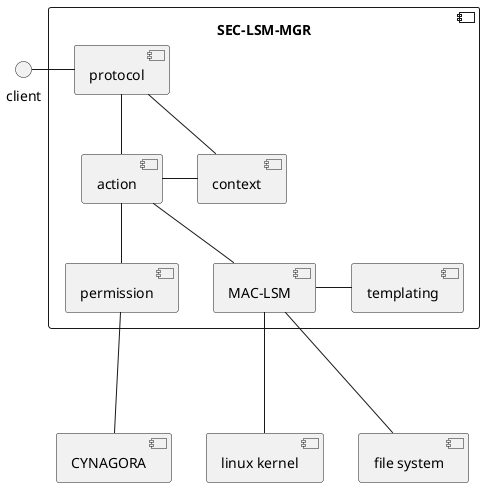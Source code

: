 @startuml


component SEC-LSM-MGR {
  [protocol]
  [action]
  [context]
  [permission]
  [MAC-LSM]
  [templating]

  protocol -- context
  protocol -- action
  action -right- context
  action -- permission
  action -- "MAC-LSM"
  permission -[hidden]> "MAC-LSM"
  "MAC-LSM" - templating
}
permission --- [CYNAGORA]
"MAC-LSM" --- [linux kernel]
"MAC-LSM" --- [file system]

protocol -left- client

@enduml

